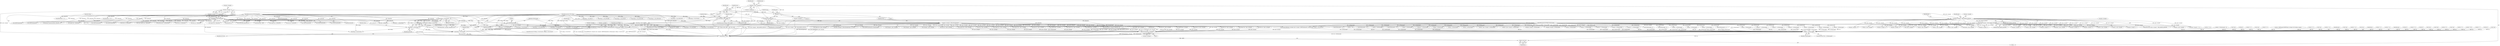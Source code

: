 digraph "0_gstreamer_bc2cdd57d549ab3ba59782e9b395d0cd683fd3ac@pointer" {
"1000950" [label="(Call,ITUnpack8Bit(pIns->pSample, pIns->nLength, (LPBYTE)lpMemFile, dwMemLength, (nFlags == RS_IT2158)))"];
"1000180" [label="(Call,pIns->pSample = AllocateSample(mem))"];
"1000184" [label="(Call,AllocateSample(mem))"];
"1000157" [label="(Call,mem *= 2)"];
"1000112" [label="(Call,mem = pIns->nLength+6)"];
"1000170" [label="(Call,mem *= 2)"];
"1000139" [label="(Call,pIns->nLength = MAX_SAMPLE_LENGTH)"];
"1000134" [label="(Call,pIns->nLength > MAX_SAMPLE_LENGTH)"];
"1000124" [label="(Call,pIns->nLength < 4)"];
"1000957" [label="(Call,(LPBYTE)lpMemFile)"];
"1000129" [label="(Call,!lpMemFile)"];
"1000104" [label="(MethodParameterIn,LPCSTR lpMemFile)"];
"1000105" [label="(MethodParameterIn,DWORD dwMemLength)"];
"1000961" [label="(Call,nFlags == RS_IT2158)"];
"1000947" [label="(Call,nFlags == RS_IT2158)"];
"1000944" [label="(Call,nFlags == RS_IT2148)"];
"1000166" [label="(Call,nFlags & RSF_STEREO)"];
"1000153" [label="(Call,nFlags & RSF_16BIT)"];
"1000103" [label="(MethodParameterIn,UINT nFlags)"];
"1002016" [label="(Call,len > dwMemLength)"];
"1002043" [label="(Return,return len;)"];
"1002030" [label="(Call,FreeSample(pIns->pSample))"];
"1000960" [label="(Identifier,dwMemLength)"];
"1000711" [label="(Call,nFlags == RS_STPCM8U)"];
"1000265" [label="(Call,(const signed char *)lpMemFile)"];
"1000391" [label="(Call,len += 16)"];
"1001565" [label="(Call,(LPBYTE)lpMemFile)"];
"1000308" [label="(Call,len > dwMemLength - 16)"];
"1001252" [label="(Call,(signed char *)pIns->pSample)"];
"1001826" [label="(Call,k<len)"];
"1000114" [label="(Call,pIns->nLength+6)"];
"1001228" [label="(Call,len-9)"];
"1000180" [label="(Call,pIns->pSample = AllocateSample(mem))"];
"1000475" [label="(Call,(short int *)pIns->pSample)"];
"1001272" [label="(Call,delta8 += lpMemFile[j])"];
"1000946" [label="(Identifier,RS_IT2148)"];
"1000836" [label="(Call,len = pIns->nLength)"];
"1000694" [label="(Call,len *= 2)"];
"1000957" [label="(Call,(LPBYTE)lpMemFile)"];
"1000943" [label="(Call,(nFlags == RS_IT2148) || (nFlags == RS_IT2158))"];
"1000635" [label="(Call,(signed char *)pIns->pSample)"];
"1000345" [label="(Call,(BYTE)lpMemFile[j])"];
"1002045" [label="(MethodReturn,UINT)"];
"1000485" [label="(Call,j<len)"];
"1000128" [label="(Literal,4)"];
"1000577" [label="(Call,len > dwMemLength)"];
"1000741" [label="(Call,len*2 > dwMemLength)"];
"1001816" [label="(Call,(signed short *)pIns->pSample)"];
"1002009" [label="(Call,memcpy(pIns->pSample, lpMemFile, len))"];
"1000175" [label="(Identifier,pIns)"];
"1000945" [label="(Identifier,nFlags)"];
"1000158" [label="(Identifier,mem)"];
"1000789" [label="(Call,nFlags == RS_STPCM8D)"];
"1000988" [label="(Call,nFlags == RS_STIPCM8U)"];
"1000959" [label="(Identifier,lpMemFile)"];
"1001573" [label="(Call,nFlags == RS_PCM32S)"];
"1001002" [label="(Call,len*2 > dwMemLength)"];
"1000926" [label="(Call,len *= 4)"];
"1001511" [label="(Call,len = DMFUnpack((LPBYTE)pIns->pSample, ibuf, ibufmax, maxlen))"];
"1000134" [label="(Call,pIns->nLength > MAX_SAMPLE_LENGTH)"];
"1000948" [label="(Identifier,nFlags)"];
"1000139" [label="(Call,pIns->nLength = MAX_SAMPLE_LENGTH)"];
"1000122" [label="(Identifier,pIns)"];
"1000103" [label="(MethodParameterIn,UINT nFlags)"];
"1000162" [label="(Identifier,pIns)"];
"1000154" [label="(Identifier,nFlags)"];
"1001188" [label="(Call,(char *)pIns->pSample)"];
"1001093" [label="(Call,len*4 > dwMemLength)"];
"1000104" [label="(MethodParameterIn,LPCSTR lpMemFile)"];
"1000314" [label="(Call,memcpy(CompressionTable, lpMemFile, 16))"];
"1000153" [label="(Call,nFlags & RSF_16BIT)"];
"1000906" [label="(Call,nFlags == RS_STPCM16D)"];
"1000206" [label="(Call,len > dwMemLength)"];
"1000466" [label="(Call,memcpy(pIns->pSample, lpMemFile, len))"];
"1001180" [label="(Call,packcharacter = lpMemFile[8])"];
"1000954" [label="(Call,pIns->nLength)"];
"1000809" [label="(Call,len *= 2)"];
"1000277" [label="(Call,j<len)"];
"1000125" [label="(Call,pIns->nLength)"];
"1000620" [label="(Call,pIns->nLength * 2)"];
"1000965" [label="(Call,ITUnpack16Bit(pIns->pSample, pIns->nLength, (LPBYTE)lpMemFile, dwMemLength, (nFlags == RS_IT21516)))"];
"1000513" [label="(Call,len > dwMemLength)"];
"1001746" [label="(Call,nFlags == RS_STIPCM32S)"];
"1002016" [label="(Call,len > dwMemLength)"];
"1001527" [label="(Call,pIns->nLength * 3)"];
"1000179" [label="(Call,(pIns->pSample = AllocateSample(mem)) == NULL)"];
"1000405" [label="(Call,len > dwMemLength)"];
"1000934" [label="(Call,len = dwMemLength)"];
"1000182" [label="(Identifier,pIns)"];
"1001533" [label="(Call,nFlags == RS_PCM32S)"];
"1001080" [label="(Call,nFlags == RS_STIPCM16U)"];
"1001320" [label="(Call,len >= 4)"];
"1002018" [label="(Identifier,dwMemLength)"];
"1000962" [label="(Identifier,nFlags)"];
"1001366" [label="(Call,j<pIns->nLength)"];
"1002022" [label="(Identifier,pIns)"];
"1000996" [label="(Call,len = pIns->nLength)"];
"1001106" [label="(Call,(short int *)lpMemFile)"];
"1001199" [label="(Call,lpMemFile+4)"];
"1000961" [label="(Call,nFlags == RS_IT2158)"];
"1001100" [label="(Call,dwMemLength >> 2)"];
"1001009" [label="(Call,dwMemLength >> 1)"];
"1001704" [label="(Call,nFlags == RS_STIPCM32S)"];
"1000432" [label="(Call,j<len)"];
"1002024" [label="(Block,)"];
"1000322" [label="(Call,*pSample = pIns->pSample)"];
"1001203" [label="(Call,len > dwMemLength)"];
"1001917" [label="(Call,dwMemLength >> 2)"];
"1001478" [label="(Call,len >= 4)"];
"1000112" [label="(Call,mem = pIns->nLength+6)"];
"1002002" [label="(Call,len = pIns->nLength = dwMemLength)"];
"1000200" [label="(Call,len = pIns->nLength)"];
"1000159" [label="(Literal,2)"];
"1000227" [label="(Call,j<len)"];
"1000246" [label="(Call,len = pIns->nLength)"];
"1000165" [label="(ControlStructure,if (nFlags & RSF_STEREO))"];
"1000238" [label="(Call,lpMemFile[j] - 0x80)"];
"1000172" [label="(Literal,2)"];
"1000217" [label="(Call,*pSample = pIns->pSample)"];
"1000951" [label="(Call,pIns->pSample)"];
"1001335" [label="(Call,(LPBYTE)lpMemFile)"];
"1001738" [label="(Call,(LPBYTE)lpMemFile)"];
"1000972" [label="(Call,(LPBYTE)lpMemFile)"];
"1000209" [label="(Call,len = pIns->nLength = dwMemLength)"];
"1001483" [label="(Call,maxlen = pIns->nLength)"];
"1001245" [label="(Call,len > dwMemLength)"];
"1000169" [label="(Block,)"];
"1001910" [label="(Call,len*4 > dwMemLength)"];
"1000143" [label="(Identifier,MAX_SAMPLE_LENGTH)"];
"1002017" [label="(Identifier,len)"];
"1001068" [label="(Call,len *= 2)"];
"1002031" [label="(Call,pIns->pSample)"];
"1000947" [label="(Call,nFlags == RS_IT2158)"];
"1000105" [label="(MethodParameterIn,DWORD dwMemLength)"];
"1000140" [label="(Call,pIns->nLength)"];
"1000130" [label="(Identifier,lpMemFile)"];
"1000571" [label="(Call,pIns->nLength * 2)"];
"1000184" [label="(Call,AllocateSample(mem))"];
"1000529" [label="(Call,(signed char *)pIns->pSample)"];
"1000463" [label="(Call,len <= dwMemLength)"];
"1000856" [label="(Call,len*4 > dwMemLength)"];
"1000507" [label="(Call,pIns->nLength * 2)"];
"1000355" [label="(Call,lpMemFile[j] >> 4)"];
"1000950" [label="(Call,ITUnpack8Bit(pIns->pSample, pIns->nLength, (LPBYTE)lpMemFile, dwMemLength, (nFlags == RS_IT2158)))"];
"1000106" [label="(Block,)"];
"1002004" [label="(Call,pIns->nLength = dwMemLength)"];
"1001285" [label="(Call,(WORD *)pIns->pSample)"];
"1001988" [label="(Call,len *= 4)"];
"1000537" [label="(Call,(signed char *)lpMemFile)"];
"1000166" [label="(Call,nFlags & RSF_STEREO)"];
"1001176" [label="(Call,*psrc = lpMemFile)"];
"1001015" [label="(Call,(LPBYTE)lpMemFile)"];
"1000133" [label="(ControlStructure,if (pIns->nLength > MAX_SAMPLE_LENGTH))"];
"1000113" [label="(Identifier,mem)"];
"1000141" [label="(Identifier,pIns)"];
"1002042" [label="(Identifier,pIns)"];
"1002044" [label="(Identifier,len)"];
"1002036" [label="(Identifier,pIns)"];
"1000300" [label="(Call,(pIns->nLength + 1) / 2)"];
"1000129" [label="(Call,!lpMemFile)"];
"1001730" [label="(Call,nFlags == RS_STIPCM32S)"];
"1000186" [label="(Identifier,NULL)"];
"1000156" [label="(Block,)"];
"1000257" [label="(Call,*pSample = pIns->pSample)"];
"1000457" [label="(Call,pIns->nLength * 2)"];
"1000211" [label="(Call,pIns->nLength = dwMemLength)"];
"1000627" [label="(Call,len*2)"];
"1001500" [label="(Call,(LPBYTE)lpMemFile)"];
"1001542" [label="(Call,len > dwMemLength)"];
"1000626" [label="(Call,len*2 <= dwMemLength)"];
"1000721" [label="(Call,len = pIns->nLength)"];
"1001171" [label="(Call,dwMemLength > 9)"];
"1000942" [label="(ControlStructure,if ((nFlags == RS_IT2148) || (nFlags == RS_IT2158)))"];
"1000310" [label="(Call,dwMemLength - 16)"];
"1000944" [label="(Call,nFlags == RS_IT2148)"];
"1001557" [label="(Call,nFlags == RS_PCM32S)"];
"1001993" [label="(Call,len = pIns->nLength)"];
"1000979" [label="(ControlStructure,break;)"];
"1001643" [label="(Call,(signed short *)pIns->pSample)"];
"1000185" [label="(Identifier,mem)"];
"1001506" [label="(Call,(LPBYTE)(lpMemFile+dwMemLength))"];
"1002043" [label="(Return,return len;)"];
"1000252" [label="(Call,len > dwMemLength)"];
"1000584" [label="(Call,(short int *)pIns->pSample)"];
"1000155" [label="(Identifier,RSF_16BIT)"];
"1000171" [label="(Identifier,mem)"];
"1001474" [label="(Call,len = dwMemLength)"];
"1001999" [label="(Call,len > dwMemLength)"];
"1000146" [label="(Identifier,pIns)"];
"1000399" [label="(Call,pIns->nLength * 2)"];
"1000643" [label="(Call,(signed char *)lpMemFile)"];
"1001508" [label="(Call,lpMemFile+dwMemLength)"];
"1000963" [label="(Identifier,RS_IT2158)"];
"1000844" [label="(Call,(short int *)lpMemFile)"];
"1001377" [label="(Call,nFlags == RS_MDL16)"];
"1001210" [label="(Call,dmax = pIns->nLength)"];
"1001929" [label="(Call,(short int *)pIns->pSample)"];
"1000420" [label="(Call,(short int *)lpMemFile)"];
"1000729" [label="(Call,(signed char *)lpMemFile)"];
"1001161" [label="(Call,len *= 4)"];
"1000826" [label="(Call,nFlags == RS_STPCM16U)"];
"1001239" [label="(Call,pIns->nLength * 2)"];
"1000742" [label="(Call,len*2)"];
"1001112" [label="(Call,(short int *)pIns->pSample)"];
"1000138" [label="(Identifier,MAX_SAMPLE_LENGTH)"];
"1000850" [label="(Call,(short int *)pIns->pSample)"];
"1000600" [label="(Call,j<len)"];
"1001653" [label="(Call,k<len)"];
"1000170" [label="(Call,mem *= 2)"];
"1001698" [label="(Call,pIns->nLength * 6)"];
"1001197" [label="(Call,(LPDWORD)(lpMemFile+4))"];
"1001087" [label="(Call,len = pIns->nLength)"];
"1000157" [label="(Call,mem *= 2)"];
"1001514" [label="(Call,(LPBYTE)pIns->pSample)"];
"1001904" [label="(Call,len = pIns->nLength)"];
"1001167" [label="(Call,len = 9)"];
"1000167" [label="(Identifier,nFlags)"];
"1000545" [label="(Call,j<len)"];
"1001206" [label="(Call,len = dwMemLength)"];
"1000938" [label="(Call,len < 4)"];
"1000949" [label="(Identifier,RS_IT2158)"];
"1000124" [label="(Call,pIns->nLength < 4)"];
"1000135" [label="(Call,pIns->nLength)"];
"1000123" [label="(Call,(pIns->nLength < 4) || (!lpMemFile))"];
"1001720" [label="(Call,len > 8*8)"];
"1000168" [label="(Identifier,RSF_STEREO)"];
"1000522" [label="(Call,len > 1)"];
"1000301" [label="(Call,pIns->nLength + 1)"];
"1000318" [label="(Call,lpMemFile += 16)"];
"1000152" [label="(ControlStructure,if (nFlags & RSF_16BIT))"];
"1000735" [label="(Call,(signed char *)pIns->pSample)"];
"1000857" [label="(Call,len*4)"];
"1002030" [label="(Call,FreeSample(pIns->pSample))"];
"1001715" [label="(Call,len > dwMemLength)"];
"1002015" [label="(ControlStructure,if (len > dwMemLength))"];
"1000592" [label="(Call,(short int *)lpMemFile)"];
"1001923" [label="(Call,(LPCBYTE)lpMemFile)"];
"1001327" [label="(Call,(LPBYTE)pIns->pSample)"];
"1000181" [label="(Call,pIns->pSample)"];
"1001316" [label="(Call,len = dwMemLength)"];
"1001445" [label="(Call,nFlags != RS_MDL16)"];
"1000518" [label="(Call,dwMemLength & ~1)"];
"1001295" [label="(Call,j<len)"];
"1000976" [label="(Call,nFlags == RS_IT21516)"];
"1001547" [label="(Call,len > 4*8)"];
"1000412" [label="(Call,(short int *)pIns->pSample)"];
"1001021" [label="(Call,(LPBYTE)pIns->pSample)"];
"1000950" -> "1000942"  [label="AST: "];
"1000950" -> "1000961"  [label="CFG: "];
"1000951" -> "1000950"  [label="AST: "];
"1000954" -> "1000950"  [label="AST: "];
"1000957" -> "1000950"  [label="AST: "];
"1000960" -> "1000950"  [label="AST: "];
"1000961" -> "1000950"  [label="AST: "];
"1000979" -> "1000950"  [label="CFG: "];
"1000950" -> "1002045"  [label="DDG: ITUnpack8Bit(pIns->pSample, pIns->nLength, (LPBYTE)lpMemFile, dwMemLength, (nFlags == RS_IT2158))"];
"1000950" -> "1002045"  [label="DDG: (LPBYTE)lpMemFile"];
"1000950" -> "1002045"  [label="DDG: pIns->pSample"];
"1000950" -> "1002045"  [label="DDG: nFlags == RS_IT2158"];
"1000950" -> "1002045"  [label="DDG: pIns->nLength"];
"1000180" -> "1000950"  [label="DDG: pIns->pSample"];
"1000139" -> "1000950"  [label="DDG: pIns->nLength"];
"1000134" -> "1000950"  [label="DDG: pIns->nLength"];
"1000957" -> "1000950"  [label="DDG: lpMemFile"];
"1000105" -> "1000950"  [label="DDG: dwMemLength"];
"1000961" -> "1000950"  [label="DDG: nFlags"];
"1000961" -> "1000950"  [label="DDG: RS_IT2158"];
"1000950" -> "1002016"  [label="DDG: dwMemLength"];
"1000950" -> "1002030"  [label="DDG: pIns->pSample"];
"1000180" -> "1000179"  [label="AST: "];
"1000180" -> "1000184"  [label="CFG: "];
"1000181" -> "1000180"  [label="AST: "];
"1000184" -> "1000180"  [label="AST: "];
"1000186" -> "1000180"  [label="CFG: "];
"1000180" -> "1002045"  [label="DDG: AllocateSample(mem)"];
"1000180" -> "1002045"  [label="DDG: pIns->pSample"];
"1000180" -> "1000179"  [label="DDG: pIns->pSample"];
"1000184" -> "1000180"  [label="DDG: mem"];
"1000180" -> "1000217"  [label="DDG: pIns->pSample"];
"1000180" -> "1000257"  [label="DDG: pIns->pSample"];
"1000180" -> "1000322"  [label="DDG: pIns->pSample"];
"1000180" -> "1000412"  [label="DDG: pIns->pSample"];
"1000180" -> "1000466"  [label="DDG: pIns->pSample"];
"1000180" -> "1000475"  [label="DDG: pIns->pSample"];
"1000180" -> "1000529"  [label="DDG: pIns->pSample"];
"1000180" -> "1000584"  [label="DDG: pIns->pSample"];
"1000180" -> "1000635"  [label="DDG: pIns->pSample"];
"1000180" -> "1000735"  [label="DDG: pIns->pSample"];
"1000180" -> "1000850"  [label="DDG: pIns->pSample"];
"1000180" -> "1000965"  [label="DDG: pIns->pSample"];
"1000180" -> "1001021"  [label="DDG: pIns->pSample"];
"1000180" -> "1001112"  [label="DDG: pIns->pSample"];
"1000180" -> "1001188"  [label="DDG: pIns->pSample"];
"1000180" -> "1001252"  [label="DDG: pIns->pSample"];
"1000180" -> "1001327"  [label="DDG: pIns->pSample"];
"1000180" -> "1001514"  [label="DDG: pIns->pSample"];
"1000180" -> "1001643"  [label="DDG: pIns->pSample"];
"1000180" -> "1001816"  [label="DDG: pIns->pSample"];
"1000180" -> "1001929"  [label="DDG: pIns->pSample"];
"1000180" -> "1002009"  [label="DDG: pIns->pSample"];
"1000180" -> "1002030"  [label="DDG: pIns->pSample"];
"1000184" -> "1000185"  [label="CFG: "];
"1000185" -> "1000184"  [label="AST: "];
"1000184" -> "1002045"  [label="DDG: mem"];
"1000184" -> "1000179"  [label="DDG: mem"];
"1000157" -> "1000184"  [label="DDG: mem"];
"1000112" -> "1000184"  [label="DDG: mem"];
"1000170" -> "1000184"  [label="DDG: mem"];
"1000157" -> "1000156"  [label="AST: "];
"1000157" -> "1000159"  [label="CFG: "];
"1000158" -> "1000157"  [label="AST: "];
"1000159" -> "1000157"  [label="AST: "];
"1000162" -> "1000157"  [label="CFG: "];
"1000112" -> "1000157"  [label="DDG: mem"];
"1000157" -> "1000170"  [label="DDG: mem"];
"1000112" -> "1000106"  [label="AST: "];
"1000112" -> "1000114"  [label="CFG: "];
"1000113" -> "1000112"  [label="AST: "];
"1000114" -> "1000112"  [label="AST: "];
"1000122" -> "1000112"  [label="CFG: "];
"1000112" -> "1002045"  [label="DDG: pIns->nLength+6"];
"1000112" -> "1002045"  [label="DDG: mem"];
"1000112" -> "1000170"  [label="DDG: mem"];
"1000170" -> "1000169"  [label="AST: "];
"1000170" -> "1000172"  [label="CFG: "];
"1000171" -> "1000170"  [label="AST: "];
"1000172" -> "1000170"  [label="AST: "];
"1000175" -> "1000170"  [label="CFG: "];
"1000139" -> "1000133"  [label="AST: "];
"1000139" -> "1000143"  [label="CFG: "];
"1000140" -> "1000139"  [label="AST: "];
"1000143" -> "1000139"  [label="AST: "];
"1000146" -> "1000139"  [label="CFG: "];
"1000139" -> "1002045"  [label="DDG: pIns->nLength"];
"1000139" -> "1002045"  [label="DDG: MAX_SAMPLE_LENGTH"];
"1000134" -> "1000139"  [label="DDG: MAX_SAMPLE_LENGTH"];
"1000139" -> "1000200"  [label="DDG: pIns->nLength"];
"1000139" -> "1000246"  [label="DDG: pIns->nLength"];
"1000139" -> "1000300"  [label="DDG: pIns->nLength"];
"1000139" -> "1000301"  [label="DDG: pIns->nLength"];
"1000139" -> "1000399"  [label="DDG: pIns->nLength"];
"1000139" -> "1000457"  [label="DDG: pIns->nLength"];
"1000139" -> "1000507"  [label="DDG: pIns->nLength"];
"1000139" -> "1000571"  [label="DDG: pIns->nLength"];
"1000139" -> "1000620"  [label="DDG: pIns->nLength"];
"1000139" -> "1000721"  [label="DDG: pIns->nLength"];
"1000139" -> "1000836"  [label="DDG: pIns->nLength"];
"1000139" -> "1000965"  [label="DDG: pIns->nLength"];
"1000139" -> "1000996"  [label="DDG: pIns->nLength"];
"1000139" -> "1001087"  [label="DDG: pIns->nLength"];
"1000139" -> "1001210"  [label="DDG: pIns->nLength"];
"1000139" -> "1001239"  [label="DDG: pIns->nLength"];
"1000139" -> "1001366"  [label="DDG: pIns->nLength"];
"1000139" -> "1001483"  [label="DDG: pIns->nLength"];
"1000139" -> "1001527"  [label="DDG: pIns->nLength"];
"1000139" -> "1001698"  [label="DDG: pIns->nLength"];
"1000139" -> "1001904"  [label="DDG: pIns->nLength"];
"1000139" -> "1001993"  [label="DDG: pIns->nLength"];
"1000134" -> "1000133"  [label="AST: "];
"1000134" -> "1000138"  [label="CFG: "];
"1000135" -> "1000134"  [label="AST: "];
"1000138" -> "1000134"  [label="AST: "];
"1000141" -> "1000134"  [label="CFG: "];
"1000146" -> "1000134"  [label="CFG: "];
"1000134" -> "1002045"  [label="DDG: pIns->nLength > MAX_SAMPLE_LENGTH"];
"1000134" -> "1002045"  [label="DDG: pIns->nLength"];
"1000134" -> "1002045"  [label="DDG: MAX_SAMPLE_LENGTH"];
"1000124" -> "1000134"  [label="DDG: pIns->nLength"];
"1000134" -> "1000200"  [label="DDG: pIns->nLength"];
"1000134" -> "1000246"  [label="DDG: pIns->nLength"];
"1000134" -> "1000300"  [label="DDG: pIns->nLength"];
"1000134" -> "1000301"  [label="DDG: pIns->nLength"];
"1000134" -> "1000399"  [label="DDG: pIns->nLength"];
"1000134" -> "1000457"  [label="DDG: pIns->nLength"];
"1000134" -> "1000507"  [label="DDG: pIns->nLength"];
"1000134" -> "1000571"  [label="DDG: pIns->nLength"];
"1000134" -> "1000620"  [label="DDG: pIns->nLength"];
"1000134" -> "1000721"  [label="DDG: pIns->nLength"];
"1000134" -> "1000836"  [label="DDG: pIns->nLength"];
"1000134" -> "1000965"  [label="DDG: pIns->nLength"];
"1000134" -> "1000996"  [label="DDG: pIns->nLength"];
"1000134" -> "1001087"  [label="DDG: pIns->nLength"];
"1000134" -> "1001210"  [label="DDG: pIns->nLength"];
"1000134" -> "1001239"  [label="DDG: pIns->nLength"];
"1000134" -> "1001366"  [label="DDG: pIns->nLength"];
"1000134" -> "1001483"  [label="DDG: pIns->nLength"];
"1000134" -> "1001527"  [label="DDG: pIns->nLength"];
"1000134" -> "1001698"  [label="DDG: pIns->nLength"];
"1000134" -> "1001904"  [label="DDG: pIns->nLength"];
"1000134" -> "1001993"  [label="DDG: pIns->nLength"];
"1000124" -> "1000123"  [label="AST: "];
"1000124" -> "1000128"  [label="CFG: "];
"1000125" -> "1000124"  [label="AST: "];
"1000128" -> "1000124"  [label="AST: "];
"1000130" -> "1000124"  [label="CFG: "];
"1000123" -> "1000124"  [label="CFG: "];
"1000124" -> "1002045"  [label="DDG: pIns->nLength"];
"1000124" -> "1000123"  [label="DDG: pIns->nLength"];
"1000124" -> "1000123"  [label="DDG: 4"];
"1000957" -> "1000959"  [label="CFG: "];
"1000958" -> "1000957"  [label="AST: "];
"1000959" -> "1000957"  [label="AST: "];
"1000960" -> "1000957"  [label="CFG: "];
"1000957" -> "1002045"  [label="DDG: lpMemFile"];
"1000129" -> "1000957"  [label="DDG: lpMemFile"];
"1000104" -> "1000957"  [label="DDG: lpMemFile"];
"1000129" -> "1000123"  [label="AST: "];
"1000129" -> "1000130"  [label="CFG: "];
"1000130" -> "1000129"  [label="AST: "];
"1000123" -> "1000129"  [label="CFG: "];
"1000129" -> "1002045"  [label="DDG: lpMemFile"];
"1000129" -> "1000123"  [label="DDG: lpMemFile"];
"1000104" -> "1000129"  [label="DDG: lpMemFile"];
"1000129" -> "1000238"  [label="DDG: lpMemFile"];
"1000129" -> "1000265"  [label="DDG: lpMemFile"];
"1000129" -> "1000314"  [label="DDG: lpMemFile"];
"1000129" -> "1000420"  [label="DDG: lpMemFile"];
"1000129" -> "1000466"  [label="DDG: lpMemFile"];
"1000129" -> "1000537"  [label="DDG: lpMemFile"];
"1000129" -> "1000592"  [label="DDG: lpMemFile"];
"1000129" -> "1000643"  [label="DDG: lpMemFile"];
"1000129" -> "1000729"  [label="DDG: lpMemFile"];
"1000129" -> "1000844"  [label="DDG: lpMemFile"];
"1000129" -> "1000972"  [label="DDG: lpMemFile"];
"1000129" -> "1001015"  [label="DDG: lpMemFile"];
"1000129" -> "1001106"  [label="DDG: lpMemFile"];
"1000129" -> "1001176"  [label="DDG: lpMemFile"];
"1000129" -> "1001180"  [label="DDG: lpMemFile"];
"1000129" -> "1001197"  [label="DDG: lpMemFile"];
"1000129" -> "1001199"  [label="DDG: lpMemFile"];
"1000129" -> "1001272"  [label="DDG: lpMemFile"];
"1000129" -> "1001335"  [label="DDG: lpMemFile"];
"1000129" -> "1001500"  [label="DDG: lpMemFile"];
"1000129" -> "1001565"  [label="DDG: lpMemFile"];
"1000129" -> "1001738"  [label="DDG: lpMemFile"];
"1000129" -> "1001923"  [label="DDG: lpMemFile"];
"1000129" -> "1002009"  [label="DDG: lpMemFile"];
"1000104" -> "1000101"  [label="AST: "];
"1000104" -> "1002045"  [label="DDG: lpMemFile"];
"1000104" -> "1000238"  [label="DDG: lpMemFile"];
"1000104" -> "1000265"  [label="DDG: lpMemFile"];
"1000104" -> "1000314"  [label="DDG: lpMemFile"];
"1000104" -> "1000318"  [label="DDG: lpMemFile"];
"1000104" -> "1000345"  [label="DDG: lpMemFile"];
"1000104" -> "1000355"  [label="DDG: lpMemFile"];
"1000104" -> "1000420"  [label="DDG: lpMemFile"];
"1000104" -> "1000466"  [label="DDG: lpMemFile"];
"1000104" -> "1000537"  [label="DDG: lpMemFile"];
"1000104" -> "1000592"  [label="DDG: lpMemFile"];
"1000104" -> "1000643"  [label="DDG: lpMemFile"];
"1000104" -> "1000729"  [label="DDG: lpMemFile"];
"1000104" -> "1000844"  [label="DDG: lpMemFile"];
"1000104" -> "1000972"  [label="DDG: lpMemFile"];
"1000104" -> "1001015"  [label="DDG: lpMemFile"];
"1000104" -> "1001106"  [label="DDG: lpMemFile"];
"1000104" -> "1001176"  [label="DDG: lpMemFile"];
"1000104" -> "1001180"  [label="DDG: lpMemFile"];
"1000104" -> "1001197"  [label="DDG: lpMemFile"];
"1000104" -> "1001199"  [label="DDG: lpMemFile"];
"1000104" -> "1001272"  [label="DDG: lpMemFile"];
"1000104" -> "1001335"  [label="DDG: lpMemFile"];
"1000104" -> "1001500"  [label="DDG: lpMemFile"];
"1000104" -> "1001506"  [label="DDG: lpMemFile"];
"1000104" -> "1001508"  [label="DDG: lpMemFile"];
"1000104" -> "1001565"  [label="DDG: lpMemFile"];
"1000104" -> "1001738"  [label="DDG: lpMemFile"];
"1000104" -> "1001923"  [label="DDG: lpMemFile"];
"1000104" -> "1002009"  [label="DDG: lpMemFile"];
"1000105" -> "1000101"  [label="AST: "];
"1000105" -> "1002045"  [label="DDG: dwMemLength"];
"1000105" -> "1000206"  [label="DDG: dwMemLength"];
"1000105" -> "1000209"  [label="DDG: dwMemLength"];
"1000105" -> "1000211"  [label="DDG: dwMemLength"];
"1000105" -> "1000252"  [label="DDG: dwMemLength"];
"1000105" -> "1000310"  [label="DDG: dwMemLength"];
"1000105" -> "1000405"  [label="DDG: dwMemLength"];
"1000105" -> "1000463"  [label="DDG: dwMemLength"];
"1000105" -> "1000513"  [label="DDG: dwMemLength"];
"1000105" -> "1000518"  [label="DDG: dwMemLength"];
"1000105" -> "1000577"  [label="DDG: dwMemLength"];
"1000105" -> "1000626"  [label="DDG: dwMemLength"];
"1000105" -> "1000741"  [label="DDG: dwMemLength"];
"1000105" -> "1000856"  [label="DDG: dwMemLength"];
"1000105" -> "1000934"  [label="DDG: dwMemLength"];
"1000105" -> "1000965"  [label="DDG: dwMemLength"];
"1000105" -> "1001002"  [label="DDG: dwMemLength"];
"1000105" -> "1001009"  [label="DDG: dwMemLength"];
"1000105" -> "1001093"  [label="DDG: dwMemLength"];
"1000105" -> "1001100"  [label="DDG: dwMemLength"];
"1000105" -> "1001171"  [label="DDG: dwMemLength"];
"1000105" -> "1001203"  [label="DDG: dwMemLength"];
"1000105" -> "1001206"  [label="DDG: dwMemLength"];
"1000105" -> "1001245"  [label="DDG: dwMemLength"];
"1000105" -> "1001316"  [label="DDG: dwMemLength"];
"1000105" -> "1001474"  [label="DDG: dwMemLength"];
"1000105" -> "1001506"  [label="DDG: dwMemLength"];
"1000105" -> "1001508"  [label="DDG: dwMemLength"];
"1000105" -> "1001542"  [label="DDG: dwMemLength"];
"1000105" -> "1001715"  [label="DDG: dwMemLength"];
"1000105" -> "1001910"  [label="DDG: dwMemLength"];
"1000105" -> "1001917"  [label="DDG: dwMemLength"];
"1000105" -> "1001999"  [label="DDG: dwMemLength"];
"1000105" -> "1002002"  [label="DDG: dwMemLength"];
"1000105" -> "1002004"  [label="DDG: dwMemLength"];
"1000105" -> "1002016"  [label="DDG: dwMemLength"];
"1000961" -> "1000963"  [label="CFG: "];
"1000962" -> "1000961"  [label="AST: "];
"1000963" -> "1000961"  [label="AST: "];
"1000961" -> "1002045"  [label="DDG: nFlags"];
"1000961" -> "1002045"  [label="DDG: RS_IT2158"];
"1000947" -> "1000961"  [label="DDG: nFlags"];
"1000947" -> "1000961"  [label="DDG: RS_IT2158"];
"1000944" -> "1000961"  [label="DDG: nFlags"];
"1000103" -> "1000961"  [label="DDG: nFlags"];
"1000947" -> "1000943"  [label="AST: "];
"1000947" -> "1000949"  [label="CFG: "];
"1000948" -> "1000947"  [label="AST: "];
"1000949" -> "1000947"  [label="AST: "];
"1000943" -> "1000947"  [label="CFG: "];
"1000947" -> "1002045"  [label="DDG: RS_IT2158"];
"1000947" -> "1000943"  [label="DDG: nFlags"];
"1000947" -> "1000943"  [label="DDG: RS_IT2158"];
"1000944" -> "1000947"  [label="DDG: nFlags"];
"1000103" -> "1000947"  [label="DDG: nFlags"];
"1000947" -> "1000976"  [label="DDG: nFlags"];
"1000944" -> "1000943"  [label="AST: "];
"1000944" -> "1000946"  [label="CFG: "];
"1000945" -> "1000944"  [label="AST: "];
"1000946" -> "1000944"  [label="AST: "];
"1000948" -> "1000944"  [label="CFG: "];
"1000943" -> "1000944"  [label="CFG: "];
"1000944" -> "1002045"  [label="DDG: RS_IT2148"];
"1000944" -> "1000943"  [label="DDG: nFlags"];
"1000944" -> "1000943"  [label="DDG: RS_IT2148"];
"1000166" -> "1000944"  [label="DDG: nFlags"];
"1000103" -> "1000944"  [label="DDG: nFlags"];
"1000944" -> "1000976"  [label="DDG: nFlags"];
"1000166" -> "1000165"  [label="AST: "];
"1000166" -> "1000168"  [label="CFG: "];
"1000167" -> "1000166"  [label="AST: "];
"1000168" -> "1000166"  [label="AST: "];
"1000171" -> "1000166"  [label="CFG: "];
"1000182" -> "1000166"  [label="CFG: "];
"1000166" -> "1002045"  [label="DDG: RSF_STEREO"];
"1000166" -> "1002045"  [label="DDG: nFlags & RSF_STEREO"];
"1000166" -> "1002045"  [label="DDG: nFlags"];
"1000153" -> "1000166"  [label="DDG: nFlags"];
"1000103" -> "1000166"  [label="DDG: nFlags"];
"1000166" -> "1000711"  [label="DDG: nFlags"];
"1000166" -> "1000826"  [label="DDG: nFlags"];
"1000166" -> "1000988"  [label="DDG: nFlags"];
"1000166" -> "1001080"  [label="DDG: nFlags"];
"1000166" -> "1001377"  [label="DDG: nFlags"];
"1000166" -> "1001533"  [label="DDG: nFlags"];
"1000166" -> "1001704"  [label="DDG: nFlags"];
"1000153" -> "1000152"  [label="AST: "];
"1000153" -> "1000155"  [label="CFG: "];
"1000154" -> "1000153"  [label="AST: "];
"1000155" -> "1000153"  [label="AST: "];
"1000158" -> "1000153"  [label="CFG: "];
"1000167" -> "1000153"  [label="CFG: "];
"1000153" -> "1002045"  [label="DDG: RSF_16BIT"];
"1000153" -> "1002045"  [label="DDG: nFlags & RSF_16BIT"];
"1000103" -> "1000153"  [label="DDG: nFlags"];
"1000103" -> "1000101"  [label="AST: "];
"1000103" -> "1002045"  [label="DDG: nFlags"];
"1000103" -> "1000711"  [label="DDG: nFlags"];
"1000103" -> "1000789"  [label="DDG: nFlags"];
"1000103" -> "1000826"  [label="DDG: nFlags"];
"1000103" -> "1000906"  [label="DDG: nFlags"];
"1000103" -> "1000976"  [label="DDG: nFlags"];
"1000103" -> "1000988"  [label="DDG: nFlags"];
"1000103" -> "1001080"  [label="DDG: nFlags"];
"1000103" -> "1001377"  [label="DDG: nFlags"];
"1000103" -> "1001445"  [label="DDG: nFlags"];
"1000103" -> "1001533"  [label="DDG: nFlags"];
"1000103" -> "1001557"  [label="DDG: nFlags"];
"1000103" -> "1001573"  [label="DDG: nFlags"];
"1000103" -> "1001704"  [label="DDG: nFlags"];
"1000103" -> "1001730"  [label="DDG: nFlags"];
"1000103" -> "1001746"  [label="DDG: nFlags"];
"1002016" -> "1002015"  [label="AST: "];
"1002016" -> "1002018"  [label="CFG: "];
"1002017" -> "1002016"  [label="AST: "];
"1002018" -> "1002016"  [label="AST: "];
"1002022" -> "1002016"  [label="CFG: "];
"1002042" -> "1002016"  [label="CFG: "];
"1002016" -> "1002045"  [label="DDG: dwMemLength"];
"1002016" -> "1002045"  [label="DDG: len"];
"1002016" -> "1002045"  [label="DDG: len > dwMemLength"];
"1000308" -> "1002016"  [label="DDG: len"];
"1001511" -> "1002016"  [label="DDG: len"];
"1001245" -> "1002016"  [label="DDG: len"];
"1001245" -> "1002016"  [label="DDG: dwMemLength"];
"1000577" -> "1002016"  [label="DDG: len"];
"1000577" -> "1002016"  [label="DDG: dwMemLength"];
"1001720" -> "1002016"  [label="DDG: len"];
"1001167" -> "1002016"  [label="DDG: len"];
"1000405" -> "1002016"  [label="DDG: len"];
"1000405" -> "1002016"  [label="DDG: dwMemLength"];
"1001161" -> "1002016"  [label="DDG: len"];
"1001295" -> "1002016"  [label="DDG: len"];
"1000857" -> "1002016"  [label="DDG: len"];
"1000809" -> "1002016"  [label="DDG: len"];
"1000938" -> "1002016"  [label="DDG: len"];
"1001988" -> "1002016"  [label="DDG: len"];
"1000694" -> "1002016"  [label="DDG: len"];
"1000252" -> "1002016"  [label="DDG: len"];
"1000252" -> "1002016"  [label="DDG: dwMemLength"];
"1001228" -> "1002016"  [label="DDG: len"];
"1000391" -> "1002016"  [label="DDG: len"];
"1000600" -> "1002016"  [label="DDG: len"];
"1001542" -> "1002016"  [label="DDG: len"];
"1001542" -> "1002016"  [label="DDG: dwMemLength"];
"1001320" -> "1002016"  [label="DDG: len"];
"1000926" -> "1002016"  [label="DDG: len"];
"1000432" -> "1002016"  [label="DDG: len"];
"1001715" -> "1002016"  [label="DDG: len"];
"1001715" -> "1002016"  [label="DDG: dwMemLength"];
"1000227" -> "1002016"  [label="DDG: len"];
"1001826" -> "1002016"  [label="DDG: len"];
"1000627" -> "1002016"  [label="DDG: len"];
"1001068" -> "1002016"  [label="DDG: len"];
"1000742" -> "1002016"  [label="DDG: len"];
"1001478" -> "1002016"  [label="DDG: len"];
"1002009" -> "1002016"  [label="DDG: len"];
"1001653" -> "1002016"  [label="DDG: len"];
"1000522" -> "1002016"  [label="DDG: len"];
"1000545" -> "1002016"  [label="DDG: len"];
"1000485" -> "1002016"  [label="DDG: len"];
"1001547" -> "1002016"  [label="DDG: len"];
"1000277" -> "1002016"  [label="DDG: len"];
"1001203" -> "1002016"  [label="DDG: dwMemLength"];
"1000463" -> "1002016"  [label="DDG: dwMemLength"];
"1000513" -> "1002016"  [label="DDG: dwMemLength"];
"1000856" -> "1002016"  [label="DDG: dwMemLength"];
"1000206" -> "1002016"  [label="DDG: dwMemLength"];
"1001100" -> "1002016"  [label="DDG: dwMemLength"];
"1000626" -> "1002016"  [label="DDG: dwMemLength"];
"1001171" -> "1002016"  [label="DDG: dwMemLength"];
"1001093" -> "1002016"  [label="DDG: dwMemLength"];
"1001917" -> "1002016"  [label="DDG: dwMemLength"];
"1001999" -> "1002016"  [label="DDG: dwMemLength"];
"1000310" -> "1002016"  [label="DDG: dwMemLength"];
"1000741" -> "1002016"  [label="DDG: dwMemLength"];
"1000965" -> "1002016"  [label="DDG: dwMemLength"];
"1000518" -> "1002016"  [label="DDG: dwMemLength"];
"1001910" -> "1002016"  [label="DDG: dwMemLength"];
"1001002" -> "1002016"  [label="DDG: dwMemLength"];
"1001009" -> "1002016"  [label="DDG: dwMemLength"];
"1002016" -> "1002043"  [label="DDG: len"];
"1002043" -> "1000106"  [label="AST: "];
"1002043" -> "1002044"  [label="CFG: "];
"1002044" -> "1002043"  [label="AST: "];
"1002045" -> "1002043"  [label="CFG: "];
"1002043" -> "1002045"  [label="DDG: <RET>"];
"1002044" -> "1002043"  [label="DDG: len"];
"1002030" -> "1002024"  [label="AST: "];
"1002030" -> "1002031"  [label="CFG: "];
"1002031" -> "1002030"  [label="AST: "];
"1002036" -> "1002030"  [label="CFG: "];
"1002030" -> "1002045"  [label="DDG: FreeSample(pIns->pSample)"];
"1001643" -> "1002030"  [label="DDG: pIns->pSample"];
"1001112" -> "1002030"  [label="DDG: pIns->pSample"];
"1001514" -> "1002030"  [label="DDG: pIns->pSample"];
"1000412" -> "1002030"  [label="DDG: pIns->pSample"];
"1000475" -> "1002030"  [label="DDG: pIns->pSample"];
"1000965" -> "1002030"  [label="DDG: pIns->pSample"];
"1000735" -> "1002030"  [label="DDG: pIns->pSample"];
"1001929" -> "1002030"  [label="DDG: pIns->pSample"];
"1001021" -> "1002030"  [label="DDG: pIns->pSample"];
"1001285" -> "1002030"  [label="DDG: pIns->pSample"];
"1001816" -> "1002030"  [label="DDG: pIns->pSample"];
"1001327" -> "1002030"  [label="DDG: pIns->pSample"];
"1002009" -> "1002030"  [label="DDG: pIns->pSample"];
"1001188" -> "1002030"  [label="DDG: pIns->pSample"];
"1000850" -> "1002030"  [label="DDG: pIns->pSample"];
"1000635" -> "1002030"  [label="DDG: pIns->pSample"];
"1000529" -> "1002030"  [label="DDG: pIns->pSample"];
"1000584" -> "1002030"  [label="DDG: pIns->pSample"];
}
